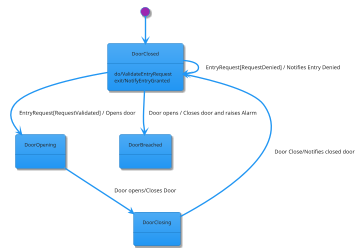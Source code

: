 @startuml
!theme materia
scale 350 width
[*] --> DoorClosed
DoorClosed-->DoorOpening : EntryRequest[RequestValidated] / Opens door
DoorOpening-->DoorClosing : Door opens/Closes Door
DoorClosing-->DoorClosed : Door Close/Notifies closed door
DoorClosed-->DoorBreached : Door opens / Closes door and raises Alarm
DoorClosed-->DoorClosed : EntryRequest[RequestDenied] / Notifies Entry Denied


state DoorClosed{
 DoorClosed :  do/ValidateEntryRequest
 DoorClosed : exit/NotifyEntryGranted
}

state DoorClosing{
}

state DoorOpening{ 
}

state DoorBreached{
}

@enduml
